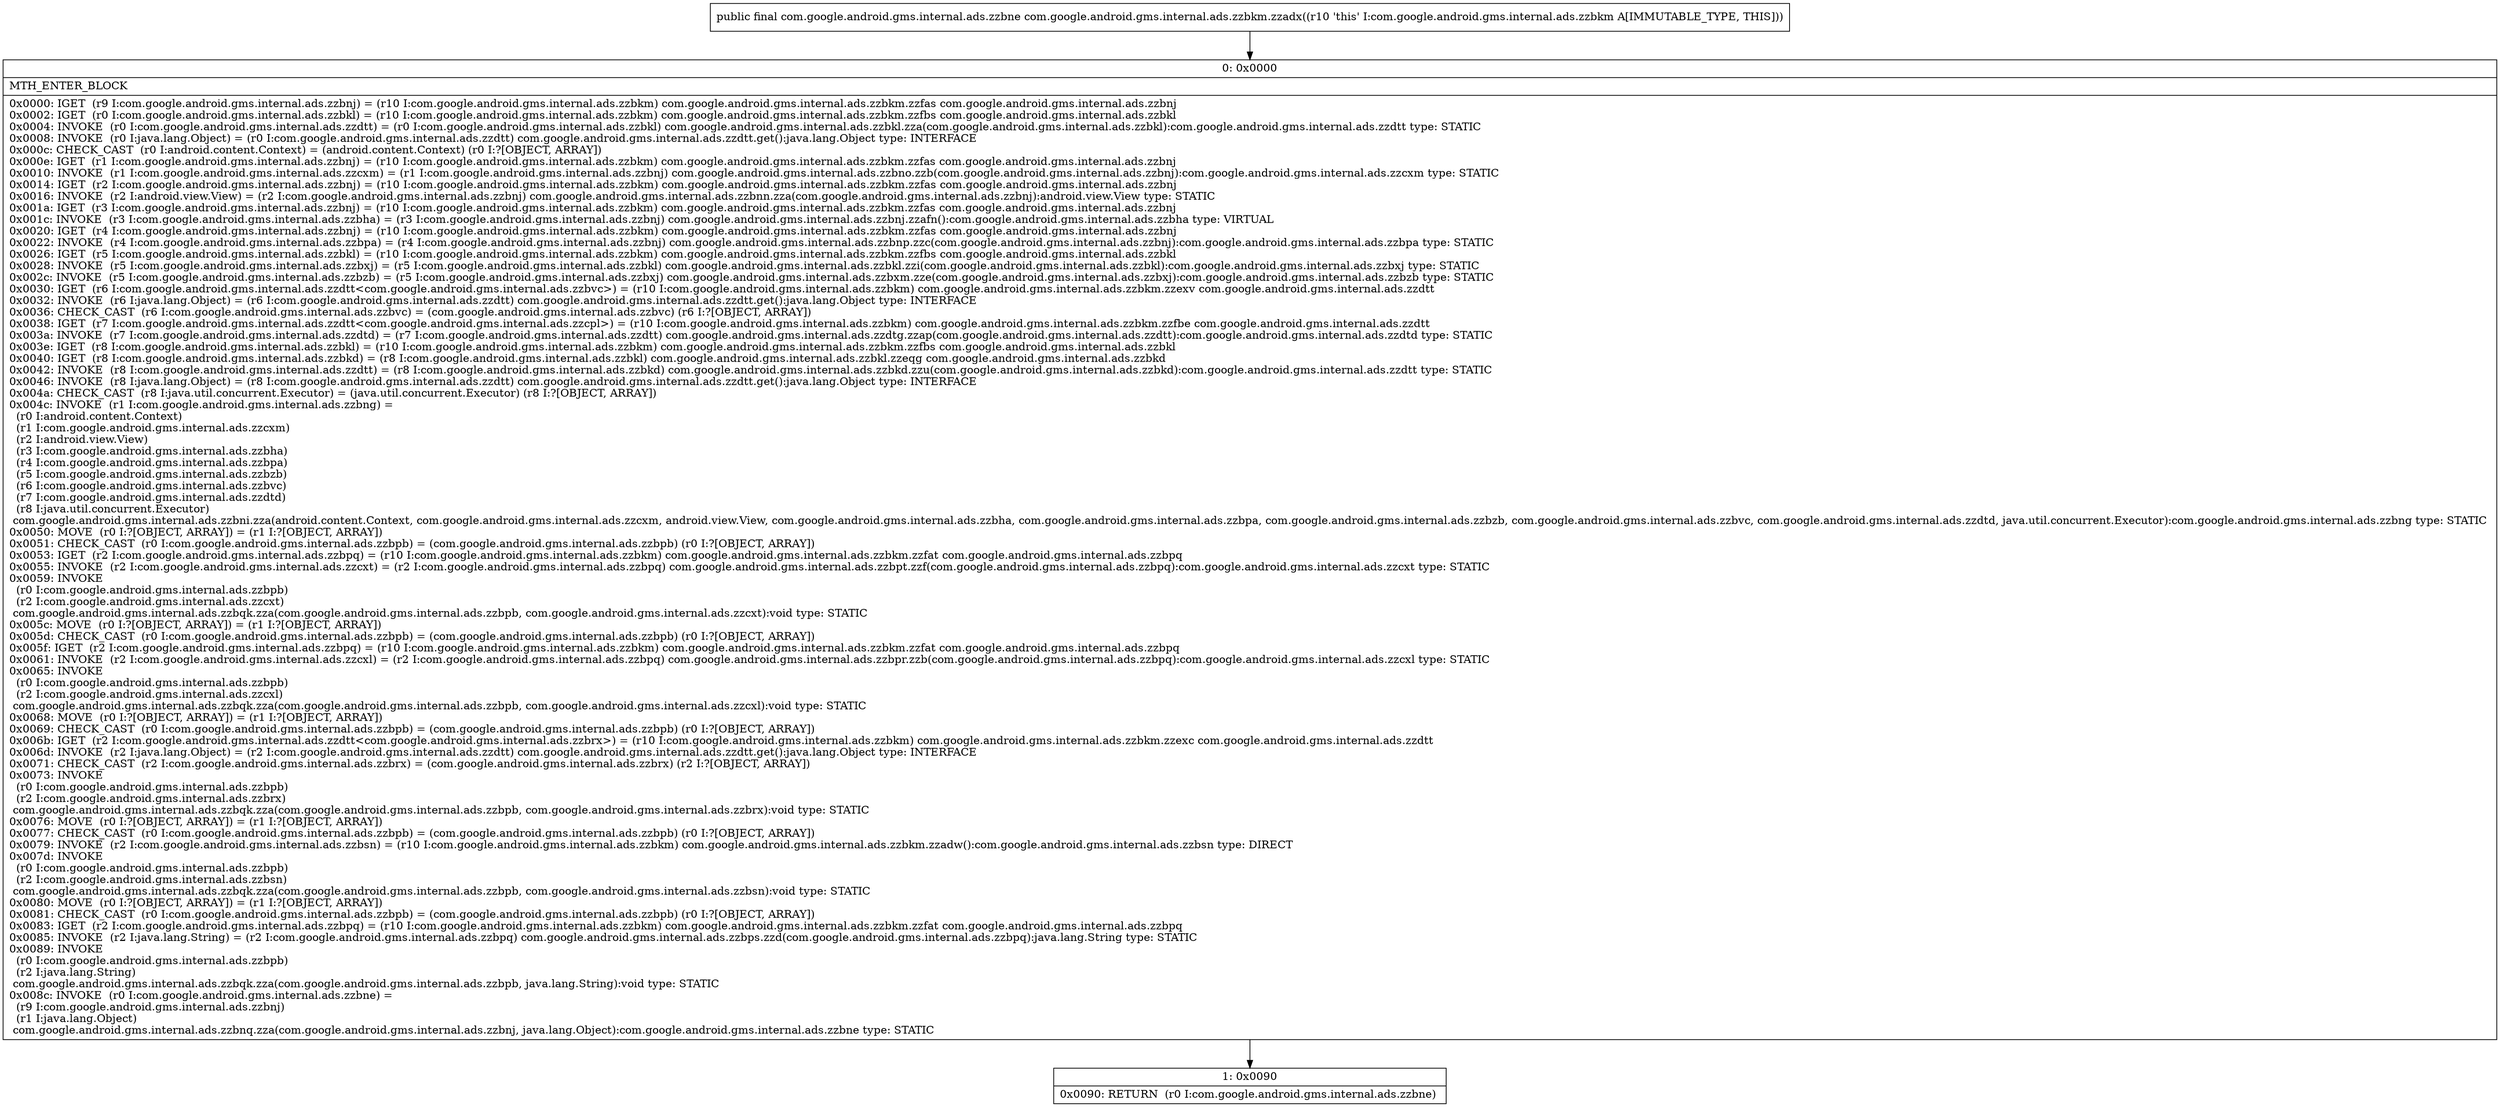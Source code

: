 digraph "CFG forcom.google.android.gms.internal.ads.zzbkm.zzadx()Lcom\/google\/android\/gms\/internal\/ads\/zzbne;" {
Node_0 [shape=record,label="{0\:\ 0x0000|MTH_ENTER_BLOCK\l|0x0000: IGET  (r9 I:com.google.android.gms.internal.ads.zzbnj) = (r10 I:com.google.android.gms.internal.ads.zzbkm) com.google.android.gms.internal.ads.zzbkm.zzfas com.google.android.gms.internal.ads.zzbnj \l0x0002: IGET  (r0 I:com.google.android.gms.internal.ads.zzbkl) = (r10 I:com.google.android.gms.internal.ads.zzbkm) com.google.android.gms.internal.ads.zzbkm.zzfbs com.google.android.gms.internal.ads.zzbkl \l0x0004: INVOKE  (r0 I:com.google.android.gms.internal.ads.zzdtt) = (r0 I:com.google.android.gms.internal.ads.zzbkl) com.google.android.gms.internal.ads.zzbkl.zza(com.google.android.gms.internal.ads.zzbkl):com.google.android.gms.internal.ads.zzdtt type: STATIC \l0x0008: INVOKE  (r0 I:java.lang.Object) = (r0 I:com.google.android.gms.internal.ads.zzdtt) com.google.android.gms.internal.ads.zzdtt.get():java.lang.Object type: INTERFACE \l0x000c: CHECK_CAST  (r0 I:android.content.Context) = (android.content.Context) (r0 I:?[OBJECT, ARRAY]) \l0x000e: IGET  (r1 I:com.google.android.gms.internal.ads.zzbnj) = (r10 I:com.google.android.gms.internal.ads.zzbkm) com.google.android.gms.internal.ads.zzbkm.zzfas com.google.android.gms.internal.ads.zzbnj \l0x0010: INVOKE  (r1 I:com.google.android.gms.internal.ads.zzcxm) = (r1 I:com.google.android.gms.internal.ads.zzbnj) com.google.android.gms.internal.ads.zzbno.zzb(com.google.android.gms.internal.ads.zzbnj):com.google.android.gms.internal.ads.zzcxm type: STATIC \l0x0014: IGET  (r2 I:com.google.android.gms.internal.ads.zzbnj) = (r10 I:com.google.android.gms.internal.ads.zzbkm) com.google.android.gms.internal.ads.zzbkm.zzfas com.google.android.gms.internal.ads.zzbnj \l0x0016: INVOKE  (r2 I:android.view.View) = (r2 I:com.google.android.gms.internal.ads.zzbnj) com.google.android.gms.internal.ads.zzbnn.zza(com.google.android.gms.internal.ads.zzbnj):android.view.View type: STATIC \l0x001a: IGET  (r3 I:com.google.android.gms.internal.ads.zzbnj) = (r10 I:com.google.android.gms.internal.ads.zzbkm) com.google.android.gms.internal.ads.zzbkm.zzfas com.google.android.gms.internal.ads.zzbnj \l0x001c: INVOKE  (r3 I:com.google.android.gms.internal.ads.zzbha) = (r3 I:com.google.android.gms.internal.ads.zzbnj) com.google.android.gms.internal.ads.zzbnj.zzafn():com.google.android.gms.internal.ads.zzbha type: VIRTUAL \l0x0020: IGET  (r4 I:com.google.android.gms.internal.ads.zzbnj) = (r10 I:com.google.android.gms.internal.ads.zzbkm) com.google.android.gms.internal.ads.zzbkm.zzfas com.google.android.gms.internal.ads.zzbnj \l0x0022: INVOKE  (r4 I:com.google.android.gms.internal.ads.zzbpa) = (r4 I:com.google.android.gms.internal.ads.zzbnj) com.google.android.gms.internal.ads.zzbnp.zzc(com.google.android.gms.internal.ads.zzbnj):com.google.android.gms.internal.ads.zzbpa type: STATIC \l0x0026: IGET  (r5 I:com.google.android.gms.internal.ads.zzbkl) = (r10 I:com.google.android.gms.internal.ads.zzbkm) com.google.android.gms.internal.ads.zzbkm.zzfbs com.google.android.gms.internal.ads.zzbkl \l0x0028: INVOKE  (r5 I:com.google.android.gms.internal.ads.zzbxj) = (r5 I:com.google.android.gms.internal.ads.zzbkl) com.google.android.gms.internal.ads.zzbkl.zzi(com.google.android.gms.internal.ads.zzbkl):com.google.android.gms.internal.ads.zzbxj type: STATIC \l0x002c: INVOKE  (r5 I:com.google.android.gms.internal.ads.zzbzb) = (r5 I:com.google.android.gms.internal.ads.zzbxj) com.google.android.gms.internal.ads.zzbxm.zze(com.google.android.gms.internal.ads.zzbxj):com.google.android.gms.internal.ads.zzbzb type: STATIC \l0x0030: IGET  (r6 I:com.google.android.gms.internal.ads.zzdtt\<com.google.android.gms.internal.ads.zzbvc\>) = (r10 I:com.google.android.gms.internal.ads.zzbkm) com.google.android.gms.internal.ads.zzbkm.zzexv com.google.android.gms.internal.ads.zzdtt \l0x0032: INVOKE  (r6 I:java.lang.Object) = (r6 I:com.google.android.gms.internal.ads.zzdtt) com.google.android.gms.internal.ads.zzdtt.get():java.lang.Object type: INTERFACE \l0x0036: CHECK_CAST  (r6 I:com.google.android.gms.internal.ads.zzbvc) = (com.google.android.gms.internal.ads.zzbvc) (r6 I:?[OBJECT, ARRAY]) \l0x0038: IGET  (r7 I:com.google.android.gms.internal.ads.zzdtt\<com.google.android.gms.internal.ads.zzcpl\>) = (r10 I:com.google.android.gms.internal.ads.zzbkm) com.google.android.gms.internal.ads.zzbkm.zzfbe com.google.android.gms.internal.ads.zzdtt \l0x003a: INVOKE  (r7 I:com.google.android.gms.internal.ads.zzdtd) = (r7 I:com.google.android.gms.internal.ads.zzdtt) com.google.android.gms.internal.ads.zzdtg.zzap(com.google.android.gms.internal.ads.zzdtt):com.google.android.gms.internal.ads.zzdtd type: STATIC \l0x003e: IGET  (r8 I:com.google.android.gms.internal.ads.zzbkl) = (r10 I:com.google.android.gms.internal.ads.zzbkm) com.google.android.gms.internal.ads.zzbkm.zzfbs com.google.android.gms.internal.ads.zzbkl \l0x0040: IGET  (r8 I:com.google.android.gms.internal.ads.zzbkd) = (r8 I:com.google.android.gms.internal.ads.zzbkl) com.google.android.gms.internal.ads.zzbkl.zzeqg com.google.android.gms.internal.ads.zzbkd \l0x0042: INVOKE  (r8 I:com.google.android.gms.internal.ads.zzdtt) = (r8 I:com.google.android.gms.internal.ads.zzbkd) com.google.android.gms.internal.ads.zzbkd.zzu(com.google.android.gms.internal.ads.zzbkd):com.google.android.gms.internal.ads.zzdtt type: STATIC \l0x0046: INVOKE  (r8 I:java.lang.Object) = (r8 I:com.google.android.gms.internal.ads.zzdtt) com.google.android.gms.internal.ads.zzdtt.get():java.lang.Object type: INTERFACE \l0x004a: CHECK_CAST  (r8 I:java.util.concurrent.Executor) = (java.util.concurrent.Executor) (r8 I:?[OBJECT, ARRAY]) \l0x004c: INVOKE  (r1 I:com.google.android.gms.internal.ads.zzbng) = \l  (r0 I:android.content.Context)\l  (r1 I:com.google.android.gms.internal.ads.zzcxm)\l  (r2 I:android.view.View)\l  (r3 I:com.google.android.gms.internal.ads.zzbha)\l  (r4 I:com.google.android.gms.internal.ads.zzbpa)\l  (r5 I:com.google.android.gms.internal.ads.zzbzb)\l  (r6 I:com.google.android.gms.internal.ads.zzbvc)\l  (r7 I:com.google.android.gms.internal.ads.zzdtd)\l  (r8 I:java.util.concurrent.Executor)\l com.google.android.gms.internal.ads.zzbni.zza(android.content.Context, com.google.android.gms.internal.ads.zzcxm, android.view.View, com.google.android.gms.internal.ads.zzbha, com.google.android.gms.internal.ads.zzbpa, com.google.android.gms.internal.ads.zzbzb, com.google.android.gms.internal.ads.zzbvc, com.google.android.gms.internal.ads.zzdtd, java.util.concurrent.Executor):com.google.android.gms.internal.ads.zzbng type: STATIC \l0x0050: MOVE  (r0 I:?[OBJECT, ARRAY]) = (r1 I:?[OBJECT, ARRAY]) \l0x0051: CHECK_CAST  (r0 I:com.google.android.gms.internal.ads.zzbpb) = (com.google.android.gms.internal.ads.zzbpb) (r0 I:?[OBJECT, ARRAY]) \l0x0053: IGET  (r2 I:com.google.android.gms.internal.ads.zzbpq) = (r10 I:com.google.android.gms.internal.ads.zzbkm) com.google.android.gms.internal.ads.zzbkm.zzfat com.google.android.gms.internal.ads.zzbpq \l0x0055: INVOKE  (r2 I:com.google.android.gms.internal.ads.zzcxt) = (r2 I:com.google.android.gms.internal.ads.zzbpq) com.google.android.gms.internal.ads.zzbpt.zzf(com.google.android.gms.internal.ads.zzbpq):com.google.android.gms.internal.ads.zzcxt type: STATIC \l0x0059: INVOKE  \l  (r0 I:com.google.android.gms.internal.ads.zzbpb)\l  (r2 I:com.google.android.gms.internal.ads.zzcxt)\l com.google.android.gms.internal.ads.zzbqk.zza(com.google.android.gms.internal.ads.zzbpb, com.google.android.gms.internal.ads.zzcxt):void type: STATIC \l0x005c: MOVE  (r0 I:?[OBJECT, ARRAY]) = (r1 I:?[OBJECT, ARRAY]) \l0x005d: CHECK_CAST  (r0 I:com.google.android.gms.internal.ads.zzbpb) = (com.google.android.gms.internal.ads.zzbpb) (r0 I:?[OBJECT, ARRAY]) \l0x005f: IGET  (r2 I:com.google.android.gms.internal.ads.zzbpq) = (r10 I:com.google.android.gms.internal.ads.zzbkm) com.google.android.gms.internal.ads.zzbkm.zzfat com.google.android.gms.internal.ads.zzbpq \l0x0061: INVOKE  (r2 I:com.google.android.gms.internal.ads.zzcxl) = (r2 I:com.google.android.gms.internal.ads.zzbpq) com.google.android.gms.internal.ads.zzbpr.zzb(com.google.android.gms.internal.ads.zzbpq):com.google.android.gms.internal.ads.zzcxl type: STATIC \l0x0065: INVOKE  \l  (r0 I:com.google.android.gms.internal.ads.zzbpb)\l  (r2 I:com.google.android.gms.internal.ads.zzcxl)\l com.google.android.gms.internal.ads.zzbqk.zza(com.google.android.gms.internal.ads.zzbpb, com.google.android.gms.internal.ads.zzcxl):void type: STATIC \l0x0068: MOVE  (r0 I:?[OBJECT, ARRAY]) = (r1 I:?[OBJECT, ARRAY]) \l0x0069: CHECK_CAST  (r0 I:com.google.android.gms.internal.ads.zzbpb) = (com.google.android.gms.internal.ads.zzbpb) (r0 I:?[OBJECT, ARRAY]) \l0x006b: IGET  (r2 I:com.google.android.gms.internal.ads.zzdtt\<com.google.android.gms.internal.ads.zzbrx\>) = (r10 I:com.google.android.gms.internal.ads.zzbkm) com.google.android.gms.internal.ads.zzbkm.zzexc com.google.android.gms.internal.ads.zzdtt \l0x006d: INVOKE  (r2 I:java.lang.Object) = (r2 I:com.google.android.gms.internal.ads.zzdtt) com.google.android.gms.internal.ads.zzdtt.get():java.lang.Object type: INTERFACE \l0x0071: CHECK_CAST  (r2 I:com.google.android.gms.internal.ads.zzbrx) = (com.google.android.gms.internal.ads.zzbrx) (r2 I:?[OBJECT, ARRAY]) \l0x0073: INVOKE  \l  (r0 I:com.google.android.gms.internal.ads.zzbpb)\l  (r2 I:com.google.android.gms.internal.ads.zzbrx)\l com.google.android.gms.internal.ads.zzbqk.zza(com.google.android.gms.internal.ads.zzbpb, com.google.android.gms.internal.ads.zzbrx):void type: STATIC \l0x0076: MOVE  (r0 I:?[OBJECT, ARRAY]) = (r1 I:?[OBJECT, ARRAY]) \l0x0077: CHECK_CAST  (r0 I:com.google.android.gms.internal.ads.zzbpb) = (com.google.android.gms.internal.ads.zzbpb) (r0 I:?[OBJECT, ARRAY]) \l0x0079: INVOKE  (r2 I:com.google.android.gms.internal.ads.zzbsn) = (r10 I:com.google.android.gms.internal.ads.zzbkm) com.google.android.gms.internal.ads.zzbkm.zzadw():com.google.android.gms.internal.ads.zzbsn type: DIRECT \l0x007d: INVOKE  \l  (r0 I:com.google.android.gms.internal.ads.zzbpb)\l  (r2 I:com.google.android.gms.internal.ads.zzbsn)\l com.google.android.gms.internal.ads.zzbqk.zza(com.google.android.gms.internal.ads.zzbpb, com.google.android.gms.internal.ads.zzbsn):void type: STATIC \l0x0080: MOVE  (r0 I:?[OBJECT, ARRAY]) = (r1 I:?[OBJECT, ARRAY]) \l0x0081: CHECK_CAST  (r0 I:com.google.android.gms.internal.ads.zzbpb) = (com.google.android.gms.internal.ads.zzbpb) (r0 I:?[OBJECT, ARRAY]) \l0x0083: IGET  (r2 I:com.google.android.gms.internal.ads.zzbpq) = (r10 I:com.google.android.gms.internal.ads.zzbkm) com.google.android.gms.internal.ads.zzbkm.zzfat com.google.android.gms.internal.ads.zzbpq \l0x0085: INVOKE  (r2 I:java.lang.String) = (r2 I:com.google.android.gms.internal.ads.zzbpq) com.google.android.gms.internal.ads.zzbps.zzd(com.google.android.gms.internal.ads.zzbpq):java.lang.String type: STATIC \l0x0089: INVOKE  \l  (r0 I:com.google.android.gms.internal.ads.zzbpb)\l  (r2 I:java.lang.String)\l com.google.android.gms.internal.ads.zzbqk.zza(com.google.android.gms.internal.ads.zzbpb, java.lang.String):void type: STATIC \l0x008c: INVOKE  (r0 I:com.google.android.gms.internal.ads.zzbne) = \l  (r9 I:com.google.android.gms.internal.ads.zzbnj)\l  (r1 I:java.lang.Object)\l com.google.android.gms.internal.ads.zzbnq.zza(com.google.android.gms.internal.ads.zzbnj, java.lang.Object):com.google.android.gms.internal.ads.zzbne type: STATIC \l}"];
Node_1 [shape=record,label="{1\:\ 0x0090|0x0090: RETURN  (r0 I:com.google.android.gms.internal.ads.zzbne) \l}"];
MethodNode[shape=record,label="{public final com.google.android.gms.internal.ads.zzbne com.google.android.gms.internal.ads.zzbkm.zzadx((r10 'this' I:com.google.android.gms.internal.ads.zzbkm A[IMMUTABLE_TYPE, THIS])) }"];
MethodNode -> Node_0;
Node_0 -> Node_1;
}


